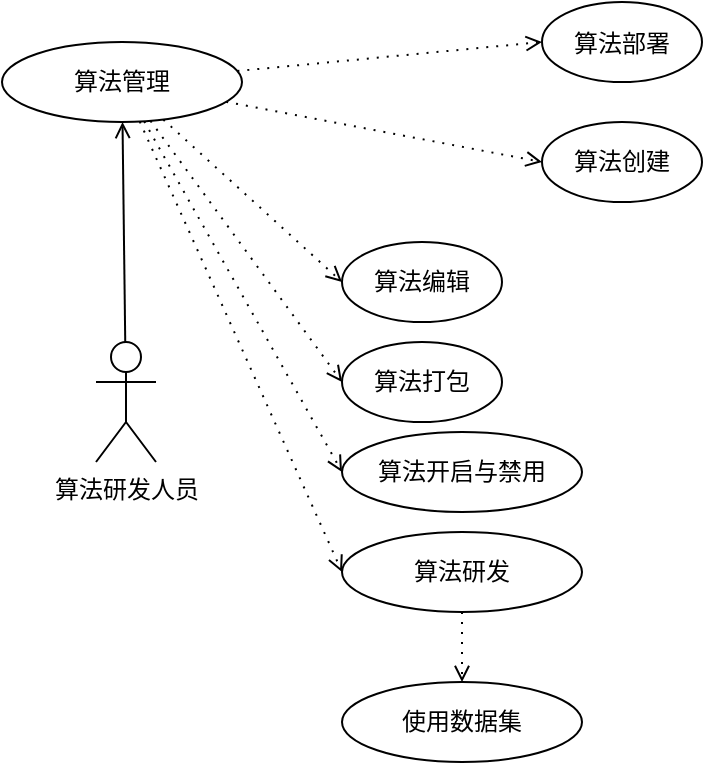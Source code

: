 <mxfile version="21.3.3" type="github">
  <diagram name="第 1 页" id="ZDW71rIchksKYJLWWfzp">
    <mxGraphModel dx="1247" dy="1068" grid="1" gridSize="10" guides="1" tooltips="1" connect="1" arrows="1" fold="1" page="1" pageScale="1" pageWidth="827" pageHeight="1169" math="0" shadow="0">
      <root>
        <mxCell id="0" />
        <mxCell id="1" parent="0" />
        <mxCell id="UyQQb7nO0WOSDgsdFY6E-8" value="" style="rounded=0;orthogonalLoop=1;jettySize=auto;html=1;endArrow=open;endFill=0;" parent="1" source="UyQQb7nO0WOSDgsdFY6E-6" target="UyQQb7nO0WOSDgsdFY6E-7" edge="1">
          <mxGeometry relative="1" as="geometry" />
        </mxCell>
        <mxCell id="UyQQb7nO0WOSDgsdFY6E-6" value="算法研发人员" style="shape=umlActor;verticalLabelPosition=bottom;verticalAlign=top;html=1;outlineConnect=0;" parent="1" vertex="1">
          <mxGeometry x="1007" y="470" width="30" height="60" as="geometry" />
        </mxCell>
        <mxCell id="UyQQb7nO0WOSDgsdFY6E-10" value="" style="rounded=0;orthogonalLoop=1;jettySize=auto;html=1;dashed=1;dashPattern=1 4;strokeWidth=1;jumpSize=6;endArrow=open;endFill=0;entryX=0;entryY=0.5;entryDx=0;entryDy=0;" parent="1" source="UyQQb7nO0WOSDgsdFY6E-7" target="UyQQb7nO0WOSDgsdFY6E-9" edge="1">
          <mxGeometry relative="1" as="geometry" />
        </mxCell>
        <mxCell id="UyQQb7nO0WOSDgsdFY6E-12" value="" style="rounded=0;orthogonalLoop=1;jettySize=auto;html=1;dashed=1;dashPattern=1 4;strokeWidth=1;jumpSize=6;endArrow=open;endFill=0;entryX=0;entryY=0.5;entryDx=0;entryDy=0;" parent="1" source="UyQQb7nO0WOSDgsdFY6E-7" target="UyQQb7nO0WOSDgsdFY6E-11" edge="1">
          <mxGeometry relative="1" as="geometry" />
        </mxCell>
        <mxCell id="UyQQb7nO0WOSDgsdFY6E-14" value="" style="rounded=0;orthogonalLoop=1;jettySize=auto;html=1;dashed=1;dashPattern=1 4;strokeWidth=1;jumpSize=6;endArrow=open;endFill=0;entryX=0;entryY=0.5;entryDx=0;entryDy=0;" parent="1" source="UyQQb7nO0WOSDgsdFY6E-7" target="UyQQb7nO0WOSDgsdFY6E-13" edge="1">
          <mxGeometry relative="1" as="geometry" />
        </mxCell>
        <mxCell id="UyQQb7nO0WOSDgsdFY6E-16" value="" style="rounded=0;orthogonalLoop=1;jettySize=auto;html=1;dashed=1;dashPattern=1 4;strokeWidth=1;jumpSize=6;endArrow=open;endFill=0;entryX=0;entryY=0.5;entryDx=0;entryDy=0;" parent="1" source="UyQQb7nO0WOSDgsdFY6E-7" target="UyQQb7nO0WOSDgsdFY6E-15" edge="1">
          <mxGeometry relative="1" as="geometry" />
        </mxCell>
        <mxCell id="UyQQb7nO0WOSDgsdFY6E-18" value="" style="rounded=0;orthogonalLoop=1;jettySize=auto;html=1;dashed=1;dashPattern=1 4;strokeWidth=1;jumpSize=6;endArrow=open;endFill=0;entryX=0;entryY=0.5;entryDx=0;entryDy=0;" parent="1" source="UyQQb7nO0WOSDgsdFY6E-7" target="UyQQb7nO0WOSDgsdFY6E-17" edge="1">
          <mxGeometry relative="1" as="geometry" />
        </mxCell>
        <mxCell id="UyQQb7nO0WOSDgsdFY6E-7" value="算法管理" style="ellipse;whiteSpace=wrap;html=1;verticalAlign=middle;" parent="1" vertex="1">
          <mxGeometry x="960" y="320" width="120" height="40" as="geometry" />
        </mxCell>
        <mxCell id="UyQQb7nO0WOSDgsdFY6E-9" value="算法创建" style="ellipse;whiteSpace=wrap;html=1;verticalAlign=middle;" parent="1" vertex="1">
          <mxGeometry x="1230" y="360" width="80" height="40" as="geometry" />
        </mxCell>
        <mxCell id="UyQQb7nO0WOSDgsdFY6E-11" value="算法编辑" style="ellipse;whiteSpace=wrap;html=1;verticalAlign=middle;" parent="1" vertex="1">
          <mxGeometry x="1130" y="420" width="80" height="40" as="geometry" />
        </mxCell>
        <mxCell id="UyQQb7nO0WOSDgsdFY6E-13" value="&lt;p style=&quot;line-height: 100%;&quot;&gt;算法部署&lt;/p&gt;" style="ellipse;whiteSpace=wrap;html=1;verticalAlign=middle;" parent="1" vertex="1">
          <mxGeometry x="1230" y="300" width="80" height="40" as="geometry" />
        </mxCell>
        <mxCell id="UyQQb7nO0WOSDgsdFY6E-15" value="算法打包" style="ellipse;whiteSpace=wrap;html=1;verticalAlign=middle;" parent="1" vertex="1">
          <mxGeometry x="1130" y="470" width="80" height="40" as="geometry" />
        </mxCell>
        <mxCell id="UyQQb7nO0WOSDgsdFY6E-17" value="算法开启与禁用" style="ellipse;whiteSpace=wrap;html=1;verticalAlign=middle;" parent="1" vertex="1">
          <mxGeometry x="1130" y="515" width="120" height="40" as="geometry" />
        </mxCell>
        <mxCell id="UyQQb7nO0WOSDgsdFY6E-37" value="" style="rounded=0;orthogonalLoop=1;jettySize=auto;html=1;dashed=1;dashPattern=1 4;strokeWidth=1;jumpSize=6;endArrow=open;endFill=0;entryX=0;entryY=0.5;entryDx=0;entryDy=0;" parent="1" source="UyQQb7nO0WOSDgsdFY6E-7" target="UyQQb7nO0WOSDgsdFY6E-38" edge="1">
          <mxGeometry relative="1" as="geometry">
            <mxPoint x="1035" y="421" as="sourcePoint" />
          </mxGeometry>
        </mxCell>
        <mxCell id="UyQQb7nO0WOSDgsdFY6E-38" value="算法研发" style="ellipse;whiteSpace=wrap;html=1;verticalAlign=middle;" parent="1" vertex="1">
          <mxGeometry x="1130" y="565" width="120" height="40" as="geometry" />
        </mxCell>
        <mxCell id="UyQQb7nO0WOSDgsdFY6E-39" value="" style="rounded=0;orthogonalLoop=1;jettySize=auto;html=1;dashed=1;dashPattern=1 4;strokeWidth=1;jumpSize=6;endArrow=open;endFill=0;" parent="1" source="UyQQb7nO0WOSDgsdFY6E-38" target="UyQQb7nO0WOSDgsdFY6E-40" edge="1">
          <mxGeometry relative="1" as="geometry">
            <mxPoint x="960" y="605" as="sourcePoint" />
          </mxGeometry>
        </mxCell>
        <mxCell id="UyQQb7nO0WOSDgsdFY6E-40" value="使用数据集" style="ellipse;whiteSpace=wrap;html=1;verticalAlign=middle;" parent="1" vertex="1">
          <mxGeometry x="1130" y="640" width="120" height="40" as="geometry" />
        </mxCell>
      </root>
    </mxGraphModel>
  </diagram>
</mxfile>
